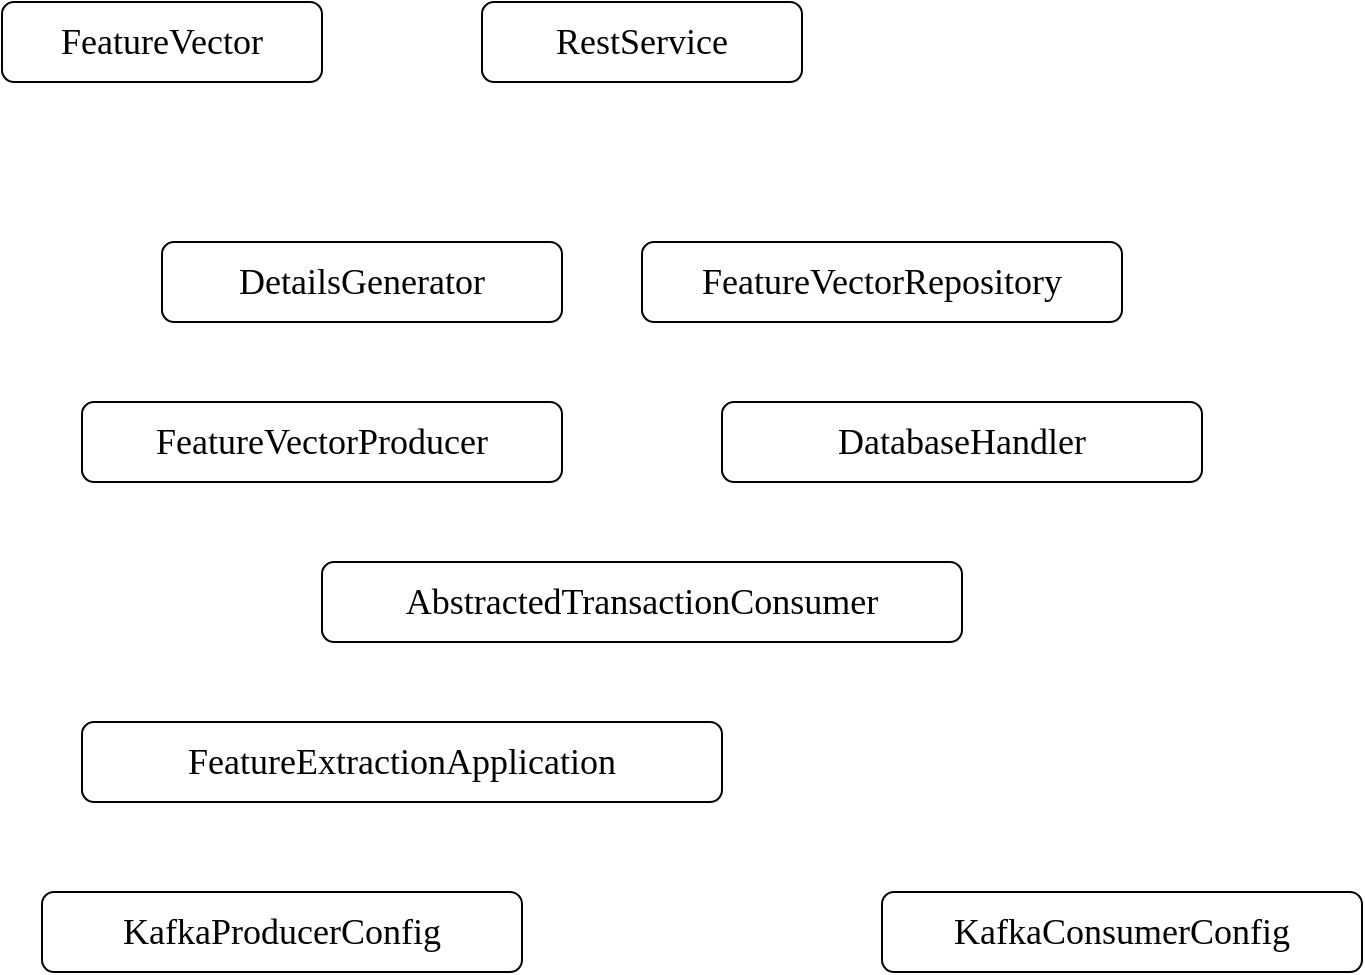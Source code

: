 <mxfile version="14.5.1" type="device"><diagram id="v20ws5g7y8ngcU22Yzu2" name="Page-1"><mxGraphModel dx="1038" dy="636" grid="1" gridSize="10" guides="1" tooltips="1" connect="1" arrows="1" fold="1" page="1" pageScale="1" pageWidth="827" pageHeight="1169" math="0" shadow="0"><root><mxCell id="0"/><mxCell id="1" parent="0"/><mxCell id="ijbves9nQUcn8quVJre6-1" value="FeatureVector" style="rounded=1;whiteSpace=wrap;html=1;fillColor=none;fontFamily=Ubuntu;fontSource=https%3A%2F%2Ffonts.googleapis.com%2Fcss%3Ffamily%3DUbuntu;fontSize=18;" vertex="1" parent="1"><mxGeometry x="80" y="120" width="160" height="40" as="geometry"/></mxCell><mxCell id="ijbves9nQUcn8quVJre6-2" value="RestService" style="rounded=1;whiteSpace=wrap;html=1;fillColor=none;fontFamily=Ubuntu;fontSource=https://fonts.googleapis.com/css?family=Ubuntu;fontSize=18;" vertex="1" parent="1"><mxGeometry x="320" y="120" width="160" height="40" as="geometry"/></mxCell><mxCell id="ijbves9nQUcn8quVJre6-4" value="DetailsGenerator" style="rounded=1;whiteSpace=wrap;html=1;fillColor=none;fontFamily=Ubuntu;fontSource=https://fonts.googleapis.com/css?family=Ubuntu;fontSize=18;" vertex="1" parent="1"><mxGeometry x="160" y="240" width="200" height="40" as="geometry"/></mxCell><mxCell id="ijbves9nQUcn8quVJre6-5" value="FeatureVectorRepository" style="rounded=1;whiteSpace=wrap;html=1;fillColor=none;fontSize=18;fontFamily=Ubuntu;fontSource=https%3A%2F%2Ffonts.googleapis.com%2Fcss%3Ffamily%3DUbuntu;" vertex="1" parent="1"><mxGeometry x="400" y="240" width="240" height="40" as="geometry"/></mxCell><mxCell id="ijbves9nQUcn8quVJre6-6" value="FeatureVectorProducer" style="rounded=1;whiteSpace=wrap;html=1;fillColor=none;fontSize=18;fontFamily=Ubuntu;fontSource=https://fonts.googleapis.com/css?family=Ubuntu;" vertex="1" parent="1"><mxGeometry x="120" y="320" width="240" height="40" as="geometry"/></mxCell><mxCell id="ijbves9nQUcn8quVJre6-7" value="DatabaseHandler" style="rounded=1;whiteSpace=wrap;html=1;fillColor=none;fontSize=18;fontFamily=Ubuntu;fontSource=https://fonts.googleapis.com/css?family=Ubuntu;" vertex="1" parent="1"><mxGeometry x="440" y="320" width="240" height="40" as="geometry"/></mxCell><mxCell id="ijbves9nQUcn8quVJre6-8" value="AbstractedTransactionConsumer" style="rounded=1;whiteSpace=wrap;html=1;fillColor=none;fontSize=18;fontFamily=Ubuntu;fontSource=https://fonts.googleapis.com/css?family=Ubuntu;" vertex="1" parent="1"><mxGeometry x="240" y="400" width="320" height="40" as="geometry"/></mxCell><mxCell id="ijbves9nQUcn8quVJre6-9" value="FeatureExtractionApplication" style="rounded=1;whiteSpace=wrap;html=1;fillColor=none;fontSize=18;fontFamily=Ubuntu;fontSource=https://fonts.googleapis.com/css?family=Ubuntu;" vertex="1" parent="1"><mxGeometry x="120" y="480" width="320" height="40" as="geometry"/></mxCell><mxCell id="ijbves9nQUcn8quVJre6-10" value="KafkaConsumerConfig" style="rounded=1;whiteSpace=wrap;html=1;fillColor=none;fontSize=18;fontFamily=Ubuntu;fontSource=https://fonts.googleapis.com/css?family=Ubuntu;" vertex="1" parent="1"><mxGeometry x="520" y="565" width="240" height="40" as="geometry"/></mxCell><mxCell id="ijbves9nQUcn8quVJre6-11" value="KafkaProducerConfig" style="rounded=1;whiteSpace=wrap;html=1;fillColor=none;fontSize=18;fontFamily=Ubuntu;fontSource=https://fonts.googleapis.com/css?family=Ubuntu;" vertex="1" parent="1"><mxGeometry x="100" y="565" width="240" height="40" as="geometry"/></mxCell></root></mxGraphModel></diagram></mxfile>